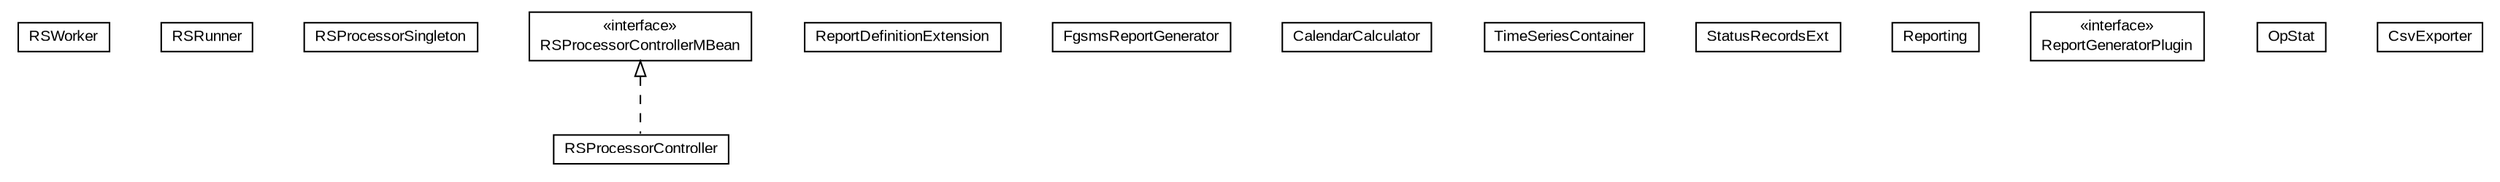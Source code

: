 #!/usr/local/bin/dot
#
# Class diagram 
# Generated by UMLGraph version R5_6-24-gf6e263 (http://www.umlgraph.org/)
#

digraph G {
	edge [fontname="arial",fontsize=10,labelfontname="arial",labelfontsize=10];
	node [fontname="arial",fontsize=10,shape=plaintext];
	nodesep=0.25;
	ranksep=0.5;
	// org.miloss.fgsms.services.rs.impl.RSWorker
	c53113 [label=<<table title="org.miloss.fgsms.services.rs.impl.RSWorker" border="0" cellborder="1" cellspacing="0" cellpadding="2" port="p" href="./RSWorker.html">
		<tr><td><table border="0" cellspacing="0" cellpadding="1">
<tr><td align="center" balign="center"> RSWorker </td></tr>
		</table></td></tr>
		</table>>, URL="./RSWorker.html", fontname="arial", fontcolor="black", fontsize=10.0];
	// org.miloss.fgsms.services.rs.impl.RSRunner
	c53114 [label=<<table title="org.miloss.fgsms.services.rs.impl.RSRunner" border="0" cellborder="1" cellspacing="0" cellpadding="2" port="p" href="./RSRunner.html">
		<tr><td><table border="0" cellspacing="0" cellpadding="1">
<tr><td align="center" balign="center"> RSRunner </td></tr>
		</table></td></tr>
		</table>>, URL="./RSRunner.html", fontname="arial", fontcolor="black", fontsize=10.0];
	// org.miloss.fgsms.services.rs.impl.RSProcessorSingleton
	c53115 [label=<<table title="org.miloss.fgsms.services.rs.impl.RSProcessorSingleton" border="0" cellborder="1" cellspacing="0" cellpadding="2" port="p" href="./RSProcessorSingleton.html">
		<tr><td><table border="0" cellspacing="0" cellpadding="1">
<tr><td align="center" balign="center"> RSProcessorSingleton </td></tr>
		</table></td></tr>
		</table>>, URL="./RSProcessorSingleton.html", fontname="arial", fontcolor="black", fontsize=10.0];
	// org.miloss.fgsms.services.rs.impl.RSProcessorControllerMBean
	c53116 [label=<<table title="org.miloss.fgsms.services.rs.impl.RSProcessorControllerMBean" border="0" cellborder="1" cellspacing="0" cellpadding="2" port="p" href="./RSProcessorControllerMBean.html">
		<tr><td><table border="0" cellspacing="0" cellpadding="1">
<tr><td align="center" balign="center"> &#171;interface&#187; </td></tr>
<tr><td align="center" balign="center"> RSProcessorControllerMBean </td></tr>
		</table></td></tr>
		</table>>, URL="./RSProcessorControllerMBean.html", fontname="arial", fontcolor="black", fontsize=10.0];
	// org.miloss.fgsms.services.rs.impl.RSProcessorController
	c53117 [label=<<table title="org.miloss.fgsms.services.rs.impl.RSProcessorController" border="0" cellborder="1" cellspacing="0" cellpadding="2" port="p" href="./RSProcessorController.html">
		<tr><td><table border="0" cellspacing="0" cellpadding="1">
<tr><td align="center" balign="center"> RSProcessorController </td></tr>
		</table></td></tr>
		</table>>, URL="./RSProcessorController.html", fontname="arial", fontcolor="black", fontsize=10.0];
	// org.miloss.fgsms.services.rs.impl.ReportDefinitionExtension
	c53118 [label=<<table title="org.miloss.fgsms.services.rs.impl.ReportDefinitionExtension" border="0" cellborder="1" cellspacing="0" cellpadding="2" port="p" href="./ReportDefinitionExtension.html">
		<tr><td><table border="0" cellspacing="0" cellpadding="1">
<tr><td align="center" balign="center"> ReportDefinitionExtension </td></tr>
		</table></td></tr>
		</table>>, URL="./ReportDefinitionExtension.html", fontname="arial", fontcolor="black", fontsize=10.0];
	// org.miloss.fgsms.services.rs.impl.FgsmsReportGenerator
	c53119 [label=<<table title="org.miloss.fgsms.services.rs.impl.FgsmsReportGenerator" border="0" cellborder="1" cellspacing="0" cellpadding="2" port="p" href="./FgsmsReportGenerator.html">
		<tr><td><table border="0" cellspacing="0" cellpadding="1">
<tr><td align="center" balign="center"> FgsmsReportGenerator </td></tr>
		</table></td></tr>
		</table>>, URL="./FgsmsReportGenerator.html", fontname="arial", fontcolor="black", fontsize=10.0];
	// org.miloss.fgsms.services.rs.impl.CalendarCalculator
	c53120 [label=<<table title="org.miloss.fgsms.services.rs.impl.CalendarCalculator" border="0" cellborder="1" cellspacing="0" cellpadding="2" port="p" href="./CalendarCalculator.html">
		<tr><td><table border="0" cellspacing="0" cellpadding="1">
<tr><td align="center" balign="center"> CalendarCalculator </td></tr>
		</table></td></tr>
		</table>>, URL="./CalendarCalculator.html", fontname="arial", fontcolor="black", fontsize=10.0];
	// org.miloss.fgsms.services.rs.impl.TimeSeriesContainer
	c53121 [label=<<table title="org.miloss.fgsms.services.rs.impl.TimeSeriesContainer" border="0" cellborder="1" cellspacing="0" cellpadding="2" port="p" href="./TimeSeriesContainer.html">
		<tr><td><table border="0" cellspacing="0" cellpadding="1">
<tr><td align="center" balign="center"> TimeSeriesContainer </td></tr>
		</table></td></tr>
		</table>>, URL="./TimeSeriesContainer.html", fontname="arial", fontcolor="black", fontsize=10.0];
	// org.miloss.fgsms.services.rs.impl.StatusRecordsExt
	c53122 [label=<<table title="org.miloss.fgsms.services.rs.impl.StatusRecordsExt" border="0" cellborder="1" cellspacing="0" cellpadding="2" port="p" href="./StatusRecordsExt.html">
		<tr><td><table border="0" cellspacing="0" cellpadding="1">
<tr><td align="center" balign="center"> StatusRecordsExt </td></tr>
		</table></td></tr>
		</table>>, URL="./StatusRecordsExt.html", fontname="arial", fontcolor="black", fontsize=10.0];
	// org.miloss.fgsms.services.rs.impl.Reporting
	c53123 [label=<<table title="org.miloss.fgsms.services.rs.impl.Reporting" border="0" cellborder="1" cellspacing="0" cellpadding="2" port="p" href="./Reporting.html">
		<tr><td><table border="0" cellspacing="0" cellpadding="1">
<tr><td align="center" balign="center"> Reporting </td></tr>
		</table></td></tr>
		</table>>, URL="./Reporting.html", fontname="arial", fontcolor="black", fontsize=10.0];
	// org.miloss.fgsms.services.rs.impl.ReportGeneratorPlugin
	c53124 [label=<<table title="org.miloss.fgsms.services.rs.impl.ReportGeneratorPlugin" border="0" cellborder="1" cellspacing="0" cellpadding="2" port="p" href="./ReportGeneratorPlugin.html">
		<tr><td><table border="0" cellspacing="0" cellpadding="1">
<tr><td align="center" balign="center"> &#171;interface&#187; </td></tr>
<tr><td align="center" balign="center"> ReportGeneratorPlugin </td></tr>
		</table></td></tr>
		</table>>, URL="./ReportGeneratorPlugin.html", fontname="arial", fontcolor="black", fontsize=10.0];
	// org.miloss.fgsms.services.rs.impl.OpStat
	c53125 [label=<<table title="org.miloss.fgsms.services.rs.impl.OpStat" border="0" cellborder="1" cellspacing="0" cellpadding="2" port="p" href="./OpStat.html">
		<tr><td><table border="0" cellspacing="0" cellpadding="1">
<tr><td align="center" balign="center"> OpStat </td></tr>
		</table></td></tr>
		</table>>, URL="./OpStat.html", fontname="arial", fontcolor="black", fontsize=10.0];
	// org.miloss.fgsms.services.rs.impl.CsvExporter
	c53126 [label=<<table title="org.miloss.fgsms.services.rs.impl.CsvExporter" border="0" cellborder="1" cellspacing="0" cellpadding="2" port="p" href="./CsvExporter.html">
		<tr><td><table border="0" cellspacing="0" cellpadding="1">
<tr><td align="center" balign="center"> CsvExporter </td></tr>
		</table></td></tr>
		</table>>, URL="./CsvExporter.html", fontname="arial", fontcolor="black", fontsize=10.0];
	//org.miloss.fgsms.services.rs.impl.RSProcessorController implements org.miloss.fgsms.services.rs.impl.RSProcessorControllerMBean
	c53116:p -> c53117:p [dir=back,arrowtail=empty,style=dashed];
}


